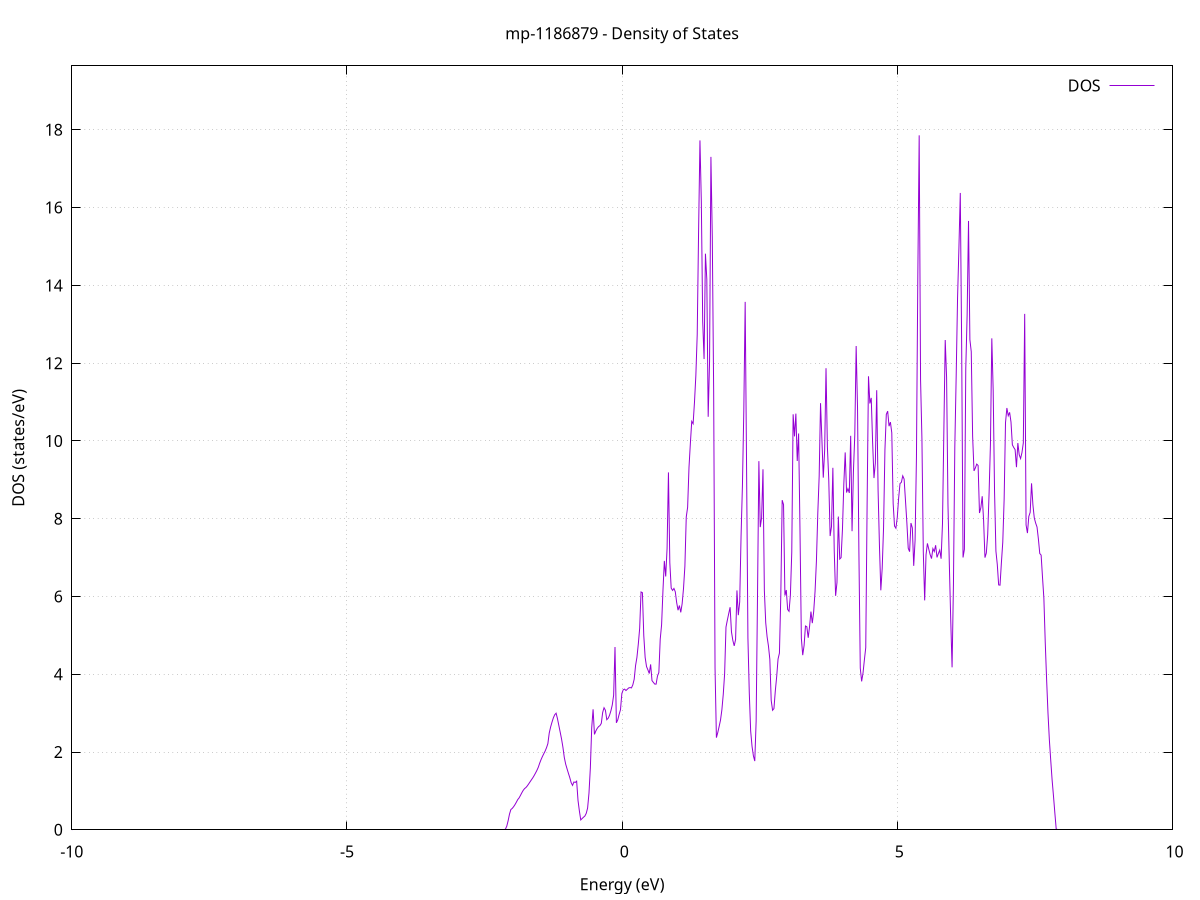 set title 'mp-1186879 - Density of States'
set xlabel 'Energy (eV)'
set ylabel 'DOS (states/eV)'
set grid
set xrange [-10:10]
set yrange [0:19.645]
set xzeroaxis lt -1
set terminal png size 800,600
set output 'mp-1186879_dos_gnuplot.png'
plot '-' using 1:2 with lines title 'DOS'
-39.640500 0.000000
-39.615600 0.000000
-39.590700 0.000000
-39.565800 0.000000
-39.540900 0.000000
-39.516000 0.000000
-39.491100 0.000000
-39.466200 0.000000
-39.441300 0.000000
-39.416400 0.000000
-39.391500 0.000000
-39.366600 0.000000
-39.341700 0.000000
-39.316800 0.000000
-39.291900 0.000000
-39.267000 0.000000
-39.242100 0.000000
-39.217200 0.000000
-39.192300 0.000000
-39.167400 0.000000
-39.142500 0.000000
-39.117600 0.000000
-39.092700 0.000000
-39.067800 0.000000
-39.042900 0.000000
-39.018100 0.000000
-38.993200 0.000000
-38.968300 0.000000
-38.943400 0.000000
-38.918500 0.000000
-38.893600 0.000000
-38.868700 0.000000
-38.843800 0.000000
-38.818900 0.000000
-38.794000 0.000000
-38.769100 0.000000
-38.744200 0.000000
-38.719300 0.000000
-38.694400 0.000000
-38.669500 0.000000
-38.644600 0.000000
-38.619700 0.000000
-38.594800 0.000000
-38.569900 0.000000
-38.545000 0.000000
-38.520100 0.000000
-38.495200 0.000000
-38.470300 0.000000
-38.445400 0.000000
-38.420500 0.000000
-38.395600 0.000000
-38.370700 0.000000
-38.345800 0.000000
-38.320900 0.000000
-38.296100 0.000000
-38.271200 0.000000
-38.246300 0.000000
-38.221400 0.000000
-38.196500 0.000000
-38.171600 0.000000
-38.146700 0.000000
-38.121800 0.000000
-38.096900 0.000000
-38.072000 0.000000
-38.047100 0.000000
-38.022200 0.000000
-37.997300 0.000000
-37.972400 0.000000
-37.947500 0.000000
-37.922600 0.000000
-37.897700 0.000000
-37.872800 0.000000
-37.847900 0.000000
-37.823000 0.000000
-37.798100 0.000000
-37.773200 0.000000
-37.748300 0.000000
-37.723400 0.000000
-37.698500 0.000000
-37.673600 0.000000
-37.648700 0.000000
-37.623800 0.000000
-37.598900 0.000000
-37.574100 0.000000
-37.549200 0.000000
-37.524300 0.000000
-37.499400 0.000000
-37.474500 0.000000
-37.449600 0.000000
-37.424700 0.000000
-37.399800 0.000000
-37.374900 0.000000
-37.350000 0.000000
-37.325100 0.000000
-37.300200 0.000000
-37.275300 0.000000
-37.250400 0.000000
-37.225500 0.000000
-37.200600 0.000000
-37.175700 0.000000
-37.150800 0.000000
-37.125900 0.000000
-37.101000 0.000000
-37.076100 0.000000
-37.051200 0.000000
-37.026300 0.000000
-37.001400 0.000000
-36.976500 0.000000
-36.951600 0.000000
-36.926700 0.000000
-36.901800 0.000000
-36.877000 0.000000
-36.852100 0.000000
-36.827200 0.000000
-36.802300 0.000000
-36.777400 0.000000
-36.752500 0.000000
-36.727600 0.000000
-36.702700 0.000000
-36.677800 0.000000
-36.652900 0.000000
-36.628000 0.000000
-36.603100 0.000000
-36.578200 0.000000
-36.553300 0.000000
-36.528400 0.000000
-36.503500 0.000000
-36.478600 0.000000
-36.453700 0.000000
-36.428800 0.000000
-36.403900 0.000000
-36.379000 0.000000
-36.354100 0.000000
-36.329200 0.000000
-36.304300 0.000000
-36.279400 0.000000
-36.254500 0.000000
-36.229600 0.000000
-36.204700 0.000000
-36.179800 0.000000
-36.155000 0.000000
-36.130100 0.000000
-36.105200 0.000000
-36.080300 0.000000
-36.055400 0.000000
-36.030500 0.000000
-36.005600 0.000000
-35.980700 0.000000
-35.955800 0.000000
-35.930900 0.000000
-35.906000 0.000000
-35.881100 0.000000
-35.856200 0.000000
-35.831300 0.000000
-35.806400 0.000000
-35.781500 0.000000
-35.756600 0.000000
-35.731700 0.000000
-35.706800 0.000000
-35.681900 0.000000
-35.657000 0.000000
-35.632100 0.000000
-35.607200 0.000000
-35.582300 0.000000
-35.557400 0.000000
-35.532500 0.000000
-35.507600 0.000000
-35.482700 0.000000
-35.457800 0.000000
-35.433000 0.000000
-35.408100 0.000000
-35.383200 0.000000
-35.358300 0.000000
-35.333400 0.000000
-35.308500 0.000000
-35.283600 0.000000
-35.258700 0.000000
-35.233800 0.000000
-35.208900 0.000000
-35.184000 0.000000
-35.159100 0.000000
-35.134200 0.000000
-35.109300 0.000000
-35.084400 0.000000
-35.059500 0.000000
-35.034600 0.000000
-35.009700 0.000000
-34.984800 0.000000
-34.959900 0.000000
-34.935000 0.000000
-34.910100 0.000000
-34.885200 0.000000
-34.860300 0.000000
-34.835400 0.000000
-34.810500 0.000000
-34.785600 0.000000
-34.760700 0.000000
-34.735800 0.000000
-34.711000 0.000000
-34.686100 0.000000
-34.661200 0.000000
-34.636300 0.000000
-34.611400 0.000000
-34.586500 0.000000
-34.561600 0.000000
-34.536700 0.000000
-34.511800 0.000000
-34.486900 0.000000
-34.462000 0.000000
-34.437100 0.000000
-34.412200 0.000000
-34.387300 0.000000
-34.362400 0.000000
-34.337500 0.000000
-34.312600 0.000000
-34.287700 0.000000
-34.262800 0.000000
-34.237900 0.000000
-34.213000 0.000000
-34.188100 0.000000
-34.163200 0.000000
-34.138300 0.000000
-34.113400 0.000000
-34.088500 0.000000
-34.063600 0.000000
-34.038700 0.000000
-34.013900 0.000000
-33.989000 0.000000
-33.964100 0.000000
-33.939200 0.000000
-33.914300 0.000000
-33.889400 0.000000
-33.864500 0.000000
-33.839600 0.000000
-33.814700 0.000000
-33.789800 0.000000
-33.764900 0.000000
-33.740000 0.000000
-33.715100 0.000000
-33.690200 0.000000
-33.665300 0.000000
-33.640400 0.000000
-33.615500 0.000000
-33.590600 0.000000
-33.565700 0.000000
-33.540800 0.000000
-33.515900 0.000000
-33.491000 0.000000
-33.466100 0.000000
-33.441200 0.000000
-33.416300 0.000000
-33.391400 0.000000
-33.366500 0.000000
-33.341600 0.000000
-33.316700 0.000000
-33.291900 0.000000
-33.267000 0.000000
-33.242100 0.000000
-33.217200 0.000000
-33.192300 0.000000
-33.167400 0.000000
-33.142500 0.000000
-33.117600 0.000000
-33.092700 0.000000
-33.067800 0.000000
-33.042900 0.000000
-33.018000 0.000000
-32.993100 0.000000
-32.968200 0.000000
-32.943300 0.000000
-32.918400 0.000000
-32.893500 0.000000
-32.868600 0.000000
-32.843700 0.000000
-32.818800 0.000000
-32.793900 0.000000
-32.769000 0.000000
-32.744100 0.000000
-32.719200 0.000000
-32.694300 0.000000
-32.669400 0.000000
-32.644500 0.000000
-32.619600 0.000000
-32.594700 0.000000
-32.569900 0.000000
-32.545000 0.000000
-32.520100 0.000000
-32.495200 0.000000
-32.470300 0.000000
-32.445400 0.000000
-32.420500 0.000000
-32.395600 0.000000
-32.370700 0.000000
-32.345800 0.000000
-32.320900 0.000000
-32.296000 0.000000
-32.271100 0.000000
-32.246200 0.000000
-32.221300 0.000000
-32.196400 0.000000
-32.171500 0.000000
-32.146600 0.000000
-32.121700 0.000000
-32.096800 0.000000
-32.071900 0.000000
-32.047000 0.000000
-32.022100 0.000000
-31.997200 0.000000
-31.972300 0.000000
-31.947400 0.000000
-31.922500 0.000000
-31.897600 0.000000
-31.872700 0.000000
-31.847900 0.000000
-31.823000 0.000000
-31.798100 0.000000
-31.773200 0.000000
-31.748300 0.000000
-31.723400 0.000000
-31.698500 0.000000
-31.673600 0.000000
-31.648700 0.000000
-31.623800 0.000000
-31.598900 0.000000
-31.574000 0.000000
-31.549100 0.000000
-31.524200 0.000000
-31.499300 0.000000
-31.474400 0.000000
-31.449500 0.000000
-31.424600 0.000000
-31.399700 0.000000
-31.374800 0.000000
-31.349900 0.000000
-31.325000 0.000000
-31.300100 0.000000
-31.275200 0.000000
-31.250300 0.000000
-31.225400 0.000000
-31.200500 0.000000
-31.175600 0.000000
-31.150800 0.000000
-31.125900 0.000000
-31.101000 0.000000
-31.076100 0.000000
-31.051200 0.000000
-31.026300 0.000000
-31.001400 0.000000
-30.976500 0.000000
-30.951600 0.000000
-30.926700 0.000000
-30.901800 0.000000
-30.876900 0.000000
-30.852000 0.000000
-30.827100 0.000000
-30.802200 0.000000
-30.777300 0.000000
-30.752400 0.000000
-30.727500 0.000000
-30.702600 0.000000
-30.677700 0.000000
-30.652800 0.000000
-30.627900 0.000000
-30.603000 0.000000
-30.578100 0.000000
-30.553200 0.000000
-30.528300 0.000000
-30.503400 0.000000
-30.478500 0.000000
-30.453600 0.000000
-30.428800 0.000000
-30.403900 0.000000
-30.379000 0.000000
-30.354100 0.000000
-30.329200 0.000000
-30.304300 0.000000
-30.279400 0.000000
-30.254500 0.000000
-30.229600 0.000000
-30.204700 0.000000
-30.179800 0.000000
-30.154900 0.000000
-30.130000 0.000000
-30.105100 0.000000
-30.080200 0.000000
-30.055300 0.000000
-30.030400 0.000000
-30.005500 0.000000
-29.980600 0.000000
-29.955700 0.000000
-29.930800 0.000000
-29.905900 0.000000
-29.881000 0.000000
-29.856100 0.000000
-29.831200 0.000000
-29.806300 0.000000
-29.781400 0.000000
-29.756500 0.000000
-29.731600 0.000000
-29.706800 0.000000
-29.681900 0.000000
-29.657000 0.000000
-29.632100 0.000000
-29.607200 0.000000
-29.582300 0.000000
-29.557400 0.000000
-29.532500 0.000000
-29.507600 0.000000
-29.482700 0.000000
-29.457800 0.000000
-29.432900 0.000000
-29.408000 0.000000
-29.383100 0.000000
-29.358200 0.000000
-29.333300 0.000000
-29.308400 0.000000
-29.283500 0.000000
-29.258600 0.000000
-29.233700 0.000000
-29.208800 0.000000
-29.183900 0.000000
-29.159000 0.000000
-29.134100 0.000000
-29.109200 0.000000
-29.084300 0.000000
-29.059400 0.000000
-29.034500 0.000000
-29.009700 0.000000
-28.984800 0.000000
-28.959900 0.000000
-28.935000 0.000000
-28.910100 0.000000
-28.885200 0.000000
-28.860300 0.000000
-28.835400 0.000000
-28.810500 0.000000
-28.785600 0.000000
-28.760700 0.000000
-28.735800 0.000000
-28.710900 0.000000
-28.686000 0.000000
-28.661100 0.000000
-28.636200 0.000000
-28.611300 0.000000
-28.586400 0.000000
-28.561500 0.000000
-28.536600 0.000000
-28.511700 0.000000
-28.486800 0.000000
-28.461900 0.000000
-28.437000 0.000000
-28.412100 0.000000
-28.387200 0.000000
-28.362300 0.000000
-28.337400 0.000000
-28.312500 0.000000
-28.287700 0.000000
-28.262800 0.000000
-28.237900 0.000000
-28.213000 0.000000
-28.188100 0.000000
-28.163200 0.000000
-28.138300 0.000000
-28.113400 0.000000
-28.088500 0.000000
-28.063600 0.000000
-28.038700 0.000000
-28.013800 0.000000
-27.988900 0.000000
-27.964000 0.000000
-27.939100 0.000000
-27.914200 0.000000
-27.889300 0.000000
-27.864400 0.000000
-27.839500 0.000000
-27.814600 0.000000
-27.789700 0.000000
-27.764800 0.000000
-27.739900 0.000000
-27.715000 0.000000
-27.690100 0.000000
-27.665200 0.000000
-27.640300 0.000000
-27.615400 0.000000
-27.590500 0.000000
-27.565700 0.000000
-27.540800 0.000000
-27.515900 0.000000
-27.491000 0.000000
-27.466100 0.000000
-27.441200 0.000000
-27.416300 0.000000
-27.391400 0.000000
-27.366500 0.000000
-27.341600 0.000000
-27.316700 0.000000
-27.291800 0.000000
-27.266900 0.000000
-27.242000 0.000000
-27.217100 0.000000
-27.192200 0.000000
-27.167300 0.000000
-27.142400 0.000000
-27.117500 0.000000
-27.092600 0.000000
-27.067700 0.000000
-27.042800 0.000000
-27.017900 0.000000
-26.993000 0.000000
-26.968100 0.000000
-26.943200 0.000000
-26.918300 0.000000
-26.893400 0.000000
-26.868500 0.000000
-26.843700 0.000000
-26.818800 0.000000
-26.793900 0.000000
-26.769000 0.000000
-26.744100 0.000000
-26.719200 0.000000
-26.694300 0.000000
-26.669400 0.000000
-26.644500 0.000000
-26.619600 0.000000
-26.594700 0.000000
-26.569800 0.000000
-26.544900 0.000000
-26.520000 0.000000
-26.495100 0.000000
-26.470200 0.000000
-26.445300 0.000000
-26.420400 0.000000
-26.395500 0.000000
-26.370600 0.000000
-26.345700 0.000000
-26.320800 0.000000
-26.295900 0.000000
-26.271000 0.000000
-26.246100 0.000000
-26.221200 0.000000
-26.196300 0.000000
-26.171400 0.000000
-26.146600 0.000000
-26.121700 0.000000
-26.096800 0.000000
-26.071900 0.000000
-26.047000 0.000000
-26.022100 0.000000
-25.997200 0.000000
-25.972300 0.000000
-25.947400 0.000000
-25.922500 0.000000
-25.897600 0.000000
-25.872700 0.000000
-25.847800 0.000000
-25.822900 0.000000
-25.798000 0.000000
-25.773100 0.000000
-25.748200 0.000000
-25.723300 0.000000
-25.698400 0.000000
-25.673500 0.000000
-25.648600 0.000000
-25.623700 0.000000
-25.598800 0.000000
-25.573900 0.000000
-25.549000 0.000000
-25.524100 0.000000
-25.499200 0.000000
-25.474300 0.000000
-25.449400 0.000000
-25.424600 0.000000
-25.399700 0.000000
-25.374800 0.000000
-25.349900 0.000000
-25.325000 0.000000
-25.300100 0.000000
-25.275200 0.000000
-25.250300 0.000000
-25.225400 0.000000
-25.200500 0.000000
-25.175600 0.000000
-25.150700 0.000000
-25.125800 0.000000
-25.100900 0.000000
-25.076000 0.000000
-25.051100 0.000000
-25.026200 0.000000
-25.001300 0.000000
-24.976400 0.000000
-24.951500 0.000000
-24.926600 0.000000
-24.901700 0.000000
-24.876800 0.000000
-24.851900 0.000000
-24.827000 0.000000
-24.802100 0.000000
-24.777200 0.000000
-24.752300 0.000000
-24.727400 0.000000
-24.702600 0.000000
-24.677700 0.000000
-24.652800 0.000000
-24.627900 0.000000
-24.603000 0.000000
-24.578100 0.000000
-24.553200 0.000000
-24.528300 0.000000
-24.503400 0.000000
-24.478500 0.000000
-24.453600 0.000000
-24.428700 0.000000
-24.403800 0.000000
-24.378900 0.000000
-24.354000 0.000000
-24.329100 0.000000
-24.304200 0.000000
-24.279300 0.000000
-24.254400 0.000000
-24.229500 0.000000
-24.204600 0.000000
-24.179700 0.000000
-24.154800 0.000000
-24.129900 0.000000
-24.105000 0.000000
-24.080100 0.000000
-24.055200 0.000000
-24.030300 0.000000
-24.005400 0.000000
-23.980600 0.000000
-23.955700 0.000000
-23.930800 0.000000
-23.905900 0.000000
-23.881000 0.000000
-23.856100 0.000000
-23.831200 0.000000
-23.806300 0.000000
-23.781400 0.000000
-23.756500 0.000000
-23.731600 0.000000
-23.706700 0.000000
-23.681800 0.000000
-23.656900 0.000000
-23.632000 0.000000
-23.607100 0.000000
-23.582200 0.000000
-23.557300 0.000000
-23.532400 0.000000
-23.507500 0.000000
-23.482600 0.000000
-23.457700 0.000000
-23.432800 0.000000
-23.407900 0.000000
-23.383000 0.000000
-23.358100 0.000000
-23.333200 0.000000
-23.308300 0.000000
-23.283500 0.000000
-23.258600 0.000000
-23.233700 0.000000
-23.208800 0.000000
-23.183900 0.000000
-23.159000 0.000000
-23.134100 0.000000
-23.109200 0.000000
-23.084300 0.000000
-23.059400 0.000000
-23.034500 0.000000
-23.009600 0.000000
-22.984700 0.000000
-22.959800 0.000000
-22.934900 0.000000
-22.910000 0.000000
-22.885100 0.000000
-22.860200 0.000000
-22.835300 0.000000
-22.810400 0.000000
-22.785500 0.000000
-22.760600 0.000000
-22.735700 0.000000
-22.710800 0.000000
-22.685900 0.000000
-22.661000 0.000000
-22.636100 0.000000
-22.611200 0.000000
-22.586300 0.000000
-22.561500 0.000000
-22.536600 0.000000
-22.511700 0.000000
-22.486800 0.000000
-22.461900 0.000000
-22.437000 0.000000
-22.412100 0.000000
-22.387200 0.000000
-22.362300 0.000000
-22.337400 0.000000
-22.312500 0.000000
-22.287600 0.000000
-22.262700 0.000000
-22.237800 0.000000
-22.212900 0.000000
-22.188000 0.000000
-22.163100 0.000000
-22.138200 0.000000
-22.113300 0.000000
-22.088400 0.000000
-22.063500 0.000000
-22.038600 0.000000
-22.013700 0.000000
-21.988800 0.000000
-21.963900 0.000000
-21.939000 0.000000
-21.914100 0.000000
-21.889200 0.000000
-21.864300 0.000000
-21.839500 0.000000
-21.814600 0.000000
-21.789700 0.000000
-21.764800 0.000000
-21.739900 0.000000
-21.715000 0.000000
-21.690100 0.000000
-21.665200 0.000000
-21.640300 0.000000
-21.615400 0.000000
-21.590500 0.000000
-21.565600 0.000000
-21.540700 0.000000
-21.515800 0.000000
-21.490900 0.000000
-21.466000 0.000000
-21.441100 0.000000
-21.416200 0.000000
-21.391300 0.000000
-21.366400 0.000000
-21.341500 0.000000
-21.316600 0.000000
-21.291700 0.000000
-21.266800 0.000000
-21.241900 0.000000
-21.217000 0.000000
-21.192100 0.000000
-21.167200 0.000000
-21.142300 0.000000
-21.117500 0.000000
-21.092600 0.000000
-21.067700 0.000000
-21.042800 0.000000
-21.017900 0.000000
-20.993000 0.000000
-20.968100 0.000000
-20.943200 0.000000
-20.918300 0.000000
-20.893400 0.000000
-20.868500 0.000000
-20.843600 0.000000
-20.818700 0.000000
-20.793800 0.000000
-20.768900 0.000000
-20.744000 0.000000
-20.719100 0.000000
-20.694200 0.000000
-20.669300 0.000000
-20.644400 0.000000
-20.619500 0.000000
-20.594600 0.000000
-20.569700 0.000000
-20.544800 0.000000
-20.519900 0.000000
-20.495000 0.000000
-20.470100 0.000000
-20.445200 0.000000
-20.420400 0.000000
-20.395500 0.000000
-20.370600 0.000000
-20.345700 0.000000
-20.320800 0.000000
-20.295900 0.000000
-20.271000 0.000000
-20.246100 0.000000
-20.221200 0.000000
-20.196300 0.000000
-20.171400 0.000000
-20.146500 0.000000
-20.121600 0.000000
-20.096700 0.000000
-20.071800 0.000000
-20.046900 0.000000
-20.022000 0.000000
-19.997100 0.000000
-19.972200 0.000000
-19.947300 0.000000
-19.922400 0.000000
-19.897500 0.000000
-19.872600 0.000000
-19.847700 0.000000
-19.822800 0.000000
-19.797900 0.000000
-19.773000 0.000000
-19.748100 0.000000
-19.723200 0.000000
-19.698400 0.000000
-19.673500 0.000000
-19.648600 0.000000
-19.623700 0.000000
-19.598800 0.000000
-19.573900 0.000000
-19.549000 0.000000
-19.524100 0.000000
-19.499200 0.000000
-19.474300 0.000000
-19.449400 0.000000
-19.424500 0.000000
-19.399600 0.000000
-19.374700 0.000000
-19.349800 0.000000
-19.324900 0.000000
-19.300000 0.000000
-19.275100 0.000000
-19.250200 0.000000
-19.225300 0.000000
-19.200400 0.000000
-19.175500 0.000000
-19.150600 0.000000
-19.125700 0.000000
-19.100800 0.000000
-19.075900 0.000000
-19.051000 0.000000
-19.026100 0.000000
-19.001200 0.000000
-18.976400 0.000000
-18.951500 0.000000
-18.926600 0.000000
-18.901700 0.000000
-18.876800 0.000000
-18.851900 0.000000
-18.827000 0.000000
-18.802100 0.000000
-18.777200 0.000000
-18.752300 0.000000
-18.727400 0.000000
-18.702500 0.000000
-18.677600 0.000000
-18.652700 0.000000
-18.627800 0.000000
-18.602900 0.000000
-18.578000 0.000000
-18.553100 0.000000
-18.528200 0.000000
-18.503300 0.000000
-18.478400 0.000000
-18.453500 0.000000
-18.428600 0.000000
-18.403700 0.000000
-18.378800 0.000000
-18.353900 0.000000
-18.329000 0.000000
-18.304100 0.000000
-18.279300 0.000000
-18.254400 0.000000
-18.229500 0.000000
-18.204600 0.000000
-18.179700 0.000000
-18.154800 0.000000
-18.129900 0.000000
-18.105000 0.000000
-18.080100 0.000000
-18.055200 0.000000
-18.030300 0.000000
-18.005400 0.000000
-17.980500 0.000000
-17.955600 0.000000
-17.930700 0.000000
-17.905800 0.000000
-17.880900 0.000000
-17.856000 0.000000
-17.831100 0.000000
-17.806200 0.000000
-17.781300 0.000000
-17.756400 0.000000
-17.731500 0.000000
-17.706600 0.000000
-17.681700 0.000000
-17.656800 0.000000
-17.631900 0.000000
-17.607000 0.000000
-17.582100 0.000000
-17.557300 0.000000
-17.532400 0.000000
-17.507500 0.000000
-17.482600 0.000000
-17.457700 0.000000
-17.432800 0.000000
-17.407900 0.000000
-17.383000 0.000000
-17.358100 0.000000
-17.333200 0.000000
-17.308300 0.000000
-17.283400 0.000000
-17.258500 0.000000
-17.233600 0.000000
-17.208700 0.000000
-17.183800 0.000000
-17.158900 0.000000
-17.134000 0.000000
-17.109100 0.000000
-17.084200 0.000000
-17.059300 0.000000
-17.034400 0.000000
-17.009500 0.000000
-16.984600 0.000000
-16.959700 0.000000
-16.934800 0.000000
-16.909900 0.000000
-16.885000 0.000000
-16.860100 0.000000
-16.835300 0.000000
-16.810400 0.000000
-16.785500 0.000000
-16.760600 0.000000
-16.735700 0.000000
-16.710800 0.000000
-16.685900 0.000000
-16.661000 0.000000
-16.636100 0.000000
-16.611200 0.000000
-16.586300 0.000000
-16.561400 0.000000
-16.536500 0.000000
-16.511600 0.000000
-16.486700 0.000000
-16.461800 0.000000
-16.436900 0.000000
-16.412000 0.000000
-16.387100 0.000000
-16.362200 0.000000
-16.337300 0.000000
-16.312400 0.000000
-16.287500 0.000000
-16.262600 0.000000
-16.237700 0.000000
-16.212800 0.000000
-16.187900 0.000000
-16.163000 0.000000
-16.138100 0.000000
-16.113300 0.000000
-16.088400 0.000000
-16.063500 0.000000
-16.038600 0.000000
-16.013700 0.000000
-15.988800 0.000000
-15.963900 0.000000
-15.939000 0.000000
-15.914100 0.000000
-15.889200 0.000000
-15.864300 0.000000
-15.839400 0.000000
-15.814500 0.000000
-15.789600 0.000000
-15.764700 0.000000
-15.739800 0.000000
-15.714900 0.000000
-15.690000 0.000000
-15.665100 0.000000
-15.640200 0.000000
-15.615300 0.000000
-15.590400 0.000000
-15.565500 0.000000
-15.540600 0.000000
-15.515700 0.000000
-15.490800 0.000000
-15.465900 0.000000
-15.441000 0.000000
-15.416200 0.000000
-15.391300 0.000000
-15.366400 0.000000
-15.341500 0.000000
-15.316600 0.000000
-15.291700 0.000000
-15.266800 0.000000
-15.241900 0.000000
-15.217000 0.000000
-15.192100 0.000000
-15.167200 0.000000
-15.142300 0.000000
-15.117400 0.000000
-15.092500 0.000000
-15.067600 0.000000
-15.042700 0.000000
-15.017800 0.000000
-14.992900 0.000000
-14.968000 0.000000
-14.943100 0.000000
-14.918200 0.000000
-14.893300 0.000000
-14.868400 0.000000
-14.843500 0.000000
-14.818600 0.000000
-14.793700 0.000000
-14.768800 0.000000
-14.743900 0.000000
-14.719000 0.000000
-14.694200 0.000000
-14.669300 0.000000
-14.644400 0.000000
-14.619500 0.000000
-14.594600 0.000000
-14.569700 0.000000
-14.544800 0.000000
-14.519900 0.000000
-14.495000 0.000000
-14.470100 0.000000
-14.445200 0.000000
-14.420300 0.000000
-14.395400 0.000000
-14.370500 0.000000
-14.345600 0.000000
-14.320700 0.000000
-14.295800 0.000000
-14.270900 0.000000
-14.246000 0.000000
-14.221100 0.000000
-14.196200 0.000000
-14.171300 0.000000
-14.146400 0.000000
-14.121500 0.000000
-14.096600 0.000000
-14.071700 0.000000
-14.046800 0.000000
-14.021900 0.000000
-13.997000 0.000000
-13.972200 0.000000
-13.947300 0.000000
-13.922400 0.000000
-13.897500 0.000000
-13.872600 0.000000
-13.847700 0.000000
-13.822800 0.000000
-13.797900 0.000000
-13.773000 0.000000
-13.748100 0.000000
-13.723200 0.000000
-13.698300 0.000000
-13.673400 0.000000
-13.648500 0.000000
-13.623600 0.000000
-13.598700 0.000000
-13.573800 0.000000
-13.548900 0.000000
-13.524000 0.000000
-13.499100 0.000000
-13.474200 0.000000
-13.449300 0.000000
-13.424400 0.000000
-13.399500 0.000000
-13.374600 0.000000
-13.349700 0.000000
-13.324800 0.000000
-13.299900 0.000000
-13.275000 0.000000
-13.250200 0.000000
-13.225300 0.000000
-13.200400 0.000000
-13.175500 0.000000
-13.150600 0.000000
-13.125700 0.000000
-13.100800 0.000000
-13.075900 0.000000
-13.051000 0.000000
-13.026100 0.000000
-13.001200 0.000000
-12.976300 0.000000
-12.951400 0.000000
-12.926500 0.000000
-12.901600 0.000000
-12.876700 0.000000
-12.851800 0.000000
-12.826900 0.000000
-12.802000 0.000000
-12.777100 0.000000
-12.752200 0.000000
-12.727300 0.000000
-12.702400 0.000000
-12.677500 0.000000
-12.652600 0.000000
-12.627700 0.000000
-12.602800 0.000000
-12.577900 0.000000
-12.553100 0.000000
-12.528200 0.000000
-12.503300 45.829600
-12.478400 96.299200
-12.453500 6.681200
-12.428600 267.815300
-12.403700 301.400000
-12.378800 0.000000
-12.353900 0.000000
-12.329000 0.000000
-12.304100 0.000000
-12.279200 0.000000
-12.254300 0.000000
-12.229400 0.000000
-12.204500 0.000000
-12.179600 0.000000
-12.154700 0.000000
-12.129800 0.000000
-12.104900 0.000000
-12.080000 0.000000
-12.055100 0.000000
-12.030200 0.000000
-12.005300 0.000000
-11.980400 0.000000
-11.955500 0.000000
-11.930600 0.000000
-11.905700 0.000000
-11.880800 0.000000
-11.855900 0.000000
-11.831100 0.000000
-11.806200 0.000000
-11.781300 0.000000
-11.756400 0.000000
-11.731500 0.000000
-11.706600 0.000000
-11.681700 0.000000
-11.656800 0.000000
-11.631900 0.000000
-11.607000 0.000000
-11.582100 0.000000
-11.557200 0.000000
-11.532300 0.000000
-11.507400 0.000000
-11.482500 0.000000
-11.457600 0.000000
-11.432700 0.000000
-11.407800 0.000000
-11.382900 0.000000
-11.358000 0.000000
-11.333100 0.000000
-11.308200 0.000000
-11.283300 0.000000
-11.258400 0.000000
-11.233500 0.000000
-11.208600 0.000000
-11.183700 0.000000
-11.158800 0.000000
-11.133900 0.000000
-11.109100 0.000000
-11.084200 0.000000
-11.059300 0.000000
-11.034400 0.000000
-11.009500 0.000000
-10.984600 0.000000
-10.959700 0.000000
-10.934800 0.000000
-10.909900 0.000000
-10.885000 0.000000
-10.860100 0.000000
-10.835200 0.000000
-10.810300 0.000000
-10.785400 0.000000
-10.760500 0.000000
-10.735600 0.000000
-10.710700 0.000000
-10.685800 0.000000
-10.660900 0.000000
-10.636000 0.000000
-10.611100 0.000000
-10.586200 0.000000
-10.561300 0.000000
-10.536400 0.000000
-10.511500 0.000000
-10.486600 0.000000
-10.461700 0.000000
-10.436800 0.000000
-10.412000 0.000000
-10.387100 0.000000
-10.362200 0.000000
-10.337300 0.000000
-10.312400 0.000000
-10.287500 0.000000
-10.262600 0.000000
-10.237700 0.000000
-10.212800 0.000000
-10.187900 0.000000
-10.163000 0.000000
-10.138100 0.000000
-10.113200 0.000000
-10.088300 0.000000
-10.063400 0.000000
-10.038500 0.000000
-10.013600 0.000000
-9.988700 0.000000
-9.963800 0.000000
-9.938900 0.000000
-9.914000 0.000000
-9.889100 0.000000
-9.864200 0.000000
-9.839300 0.000000
-9.814400 0.000000
-9.789500 0.000000
-9.764600 0.000000
-9.739700 0.000000
-9.714800 0.000000
-9.690000 0.000000
-9.665100 0.000000
-9.640200 0.000000
-9.615300 0.000000
-9.590400 0.000000
-9.565500 0.000000
-9.540600 0.000000
-9.515700 0.000000
-9.490800 0.000000
-9.465900 0.000000
-9.441000 0.000000
-9.416100 0.000000
-9.391200 0.000000
-9.366300 0.000000
-9.341400 0.000000
-9.316500 0.000000
-9.291600 0.000000
-9.266700 0.000000
-9.241800 0.000000
-9.216900 0.000000
-9.192000 0.000000
-9.167100 0.000000
-9.142200 0.000000
-9.117300 0.000000
-9.092400 0.000000
-9.067500 0.000000
-9.042600 0.000000
-9.017700 0.000000
-8.992800 0.000000
-8.968000 0.000000
-8.943100 0.000000
-8.918200 0.000000
-8.893300 0.000000
-8.868400 0.000000
-8.843500 0.000000
-8.818600 0.000000
-8.793700 0.000000
-8.768800 0.000000
-8.743900 0.000000
-8.719000 0.000000
-8.694100 0.000000
-8.669200 0.000000
-8.644300 0.000000
-8.619400 0.000000
-8.594500 0.000000
-8.569600 0.000000
-8.544700 0.000000
-8.519800 0.000000
-8.494900 0.000000
-8.470000 0.000000
-8.445100 0.000000
-8.420200 0.000000
-8.395300 0.000000
-8.370400 0.000000
-8.345500 0.000000
-8.320600 0.000000
-8.295700 0.000000
-8.270800 0.000000
-8.246000 0.000000
-8.221100 0.000000
-8.196200 0.000000
-8.171300 0.000000
-8.146400 0.000000
-8.121500 0.000000
-8.096600 0.000000
-8.071700 0.000000
-8.046800 0.000000
-8.021900 0.000000
-7.997000 0.000000
-7.972100 0.000000
-7.947200 0.000000
-7.922300 0.000000
-7.897400 0.000000
-7.872500 0.000000
-7.847600 0.000000
-7.822700 0.000000
-7.797800 0.000000
-7.772900 0.000000
-7.748000 0.000000
-7.723100 0.000000
-7.698200 0.000000
-7.673300 0.000000
-7.648400 0.000000
-7.623500 0.000000
-7.598600 0.000000
-7.573700 0.000000
-7.548900 0.000000
-7.524000 0.000000
-7.499100 0.000000
-7.474200 0.000000
-7.449300 0.000000
-7.424400 0.000000
-7.399500 0.000000
-7.374600 0.000000
-7.349700 0.000000
-7.324800 0.000000
-7.299900 0.000000
-7.275000 0.000000
-7.250100 0.000000
-7.225200 0.000000
-7.200300 0.000000
-7.175400 0.000000
-7.150500 0.000000
-7.125600 0.000000
-7.100700 0.000000
-7.075800 0.000000
-7.050900 0.000000
-7.026000 0.000000
-7.001100 0.000000
-6.976200 0.000000
-6.951300 0.000000
-6.926400 0.000000
-6.901500 0.000000
-6.876600 0.000000
-6.851700 0.000000
-6.826900 0.000000
-6.802000 0.000000
-6.777100 0.000000
-6.752200 0.000000
-6.727300 0.000000
-6.702400 0.000000
-6.677500 0.000000
-6.652600 0.000000
-6.627700 0.000000
-6.602800 0.000000
-6.577900 0.000000
-6.553000 0.000000
-6.528100 0.000000
-6.503200 0.000000
-6.478300 0.000000
-6.453400 0.000000
-6.428500 0.000000
-6.403600 0.000000
-6.378700 0.000000
-6.353800 0.000000
-6.328900 0.000000
-6.304000 0.000000
-6.279100 0.000000
-6.254200 0.000000
-6.229300 0.000000
-6.204400 0.000000
-6.179500 0.000000
-6.154600 0.000000
-6.129700 0.000000
-6.104900 0.000000
-6.080000 0.000000
-6.055100 0.000000
-6.030200 0.000000
-6.005300 0.000000
-5.980400 0.000000
-5.955500 0.000000
-5.930600 0.000000
-5.905700 0.000000
-5.880800 0.000000
-5.855900 0.000000
-5.831000 0.000000
-5.806100 0.000000
-5.781200 0.000000
-5.756300 0.000000
-5.731400 0.000000
-5.706500 0.000000
-5.681600 0.000000
-5.656700 0.000000
-5.631800 0.000000
-5.606900 0.000000
-5.582000 0.000000
-5.557100 0.000000
-5.532200 0.000000
-5.507300 0.000000
-5.482400 0.000000
-5.457500 0.000000
-5.432600 0.000000
-5.407700 0.000000
-5.382900 0.000000
-5.358000 0.000000
-5.333100 0.000000
-5.308200 0.000000
-5.283300 0.000000
-5.258400 0.000000
-5.233500 0.000000
-5.208600 0.000000
-5.183700 0.000000
-5.158800 0.000000
-5.133900 0.000000
-5.109000 0.000000
-5.084100 0.000000
-5.059200 0.000000
-5.034300 0.000000
-5.009400 0.000000
-4.984500 0.000000
-4.959600 0.000000
-4.934700 0.000000
-4.909800 0.000000
-4.884900 0.000000
-4.860000 0.000000
-4.835100 0.000000
-4.810200 0.000000
-4.785300 0.000000
-4.760400 0.000000
-4.735500 0.000000
-4.710600 0.000000
-4.685800 0.000000
-4.660900 0.000000
-4.636000 0.000000
-4.611100 0.000000
-4.586200 0.000000
-4.561300 0.000000
-4.536400 0.000000
-4.511500 0.000000
-4.486600 0.000000
-4.461700 0.000000
-4.436800 0.000000
-4.411900 0.000000
-4.387000 0.000000
-4.362100 0.000000
-4.337200 0.000000
-4.312300 0.000000
-4.287400 0.000000
-4.262500 0.000000
-4.237600 0.000000
-4.212700 0.000000
-4.187800 0.000000
-4.162900 0.000000
-4.138000 0.000000
-4.113100 0.000000
-4.088200 0.000000
-4.063300 0.000000
-4.038400 0.000000
-4.013500 0.000000
-3.988600 0.000000
-3.963800 0.000000
-3.938900 0.000000
-3.914000 0.000000
-3.889100 0.000000
-3.864200 0.000000
-3.839300 0.000000
-3.814400 0.000000
-3.789500 0.000000
-3.764600 0.000000
-3.739700 0.000000
-3.714800 0.000000
-3.689900 0.000000
-3.665000 0.000000
-3.640100 0.000000
-3.615200 0.000000
-3.590300 0.000000
-3.565400 0.000000
-3.540500 0.000000
-3.515600 0.000000
-3.490700 0.000000
-3.465800 0.000000
-3.440900 0.000000
-3.416000 0.000000
-3.391100 0.000000
-3.366200 0.000000
-3.341300 0.000000
-3.316400 0.000000
-3.291500 0.000000
-3.266600 0.000000
-3.241800 0.000000
-3.216900 0.000000
-3.192000 0.000000
-3.167100 0.000000
-3.142200 0.000000
-3.117300 0.000000
-3.092400 0.000000
-3.067500 0.000000
-3.042600 0.000000
-3.017700 0.000000
-2.992800 0.000000
-2.967900 0.000000
-2.943000 0.000000
-2.918100 0.000000
-2.893200 0.000000
-2.868300 0.000000
-2.843400 0.000000
-2.818500 0.000000
-2.793600 0.000000
-2.768700 0.000000
-2.743800 0.000000
-2.718900 0.000000
-2.694000 0.000000
-2.669100 0.000000
-2.644200 0.000000
-2.619300 0.000000
-2.594400 0.000000
-2.569500 0.000000
-2.544600 0.000000
-2.519800 0.000000
-2.494900 0.000000
-2.470000 0.000000
-2.445100 0.000000
-2.420200 0.000000
-2.395300 0.000000
-2.370400 0.000000
-2.345500 0.000000
-2.320600 0.000000
-2.295700 0.000000
-2.270800 0.000000
-2.245900 0.000000
-2.221000 0.000000
-2.196100 0.000000
-2.171200 0.000000
-2.146300 0.000000
-2.121400 0.014600
-2.096500 0.091000
-2.071600 0.232800
-2.046700 0.403600
-2.021800 0.520700
-1.996900 0.549900
-1.972000 0.593400
-1.947100 0.647200
-1.922200 0.709300
-1.897300 0.776000
-1.872400 0.819900
-1.847500 0.884300
-1.822700 0.951900
-1.797800 1.013800
-1.772900 1.058900
-1.748000 1.087200
-1.723100 1.129000
-1.698200 1.180200
-1.673300 1.232800
-1.648400 1.285100
-1.623500 1.336800
-1.598600 1.395500
-1.573700 1.460000
-1.548800 1.527900
-1.523900 1.606800
-1.499000 1.710800
-1.474100 1.802700
-1.449200 1.882500
-1.424300 1.954300
-1.399400 2.023900
-1.374500 2.109000
-1.349600 2.214800
-1.324700 2.487600
-1.299800 2.642200
-1.274900 2.766000
-1.250000 2.877600
-1.225100 2.958600
-1.200200 2.997800
-1.175300 2.858300
-1.150400 2.683400
-1.125500 2.509100
-1.100700 2.332100
-1.075800 2.119300
-1.050900 1.857600
-1.026000 1.688200
-1.001100 1.568100
-0.976200 1.452300
-0.951300 1.340800
-0.926400 1.211800
-0.901500 1.141400
-0.876600 1.229000
-0.851700 1.218000
-0.826800 1.249900
-0.801900 0.754400
-0.777000 0.483500
-0.752100 0.253000
-0.727200 0.289000
-0.702300 0.322500
-0.677400 0.353300
-0.652500 0.421800
-0.627600 0.558500
-0.602700 0.941900
-0.577800 1.588600
-0.552900 2.627900
-0.528000 3.098200
-0.503100 2.453300
-0.478200 2.540100
-0.453300 2.606600
-0.428400 2.652800
-0.403500 2.678500
-0.378700 2.736900
-0.353800 3.017400
-0.328900 3.138100
-0.304000 3.073000
-0.279100 2.831200
-0.254200 2.868000
-0.229300 2.943800
-0.204400 3.058700
-0.179500 3.209200
-0.154600 3.460800
-0.129700 4.700000
-0.104800 2.750500
-0.079900 2.826300
-0.055000 2.965500
-0.030100 3.088400
-0.005200 3.505000
0.019700 3.600200
0.044600 3.617400
0.069500 3.581200
0.094400 3.614800
0.119300 3.648200
0.144200 3.657200
0.169100 3.648300
0.194000 3.726600
0.218900 3.871800
0.243800 4.222300
0.268700 4.434400
0.293600 4.774600
0.318400 5.179700
0.343300 6.115600
0.368200 6.097200
0.393100 4.993800
0.418000 4.433100
0.442900 4.197500
0.467800 4.112800
0.492700 4.018000
0.517600 4.253000
0.542500 3.835600
0.567400 3.790300
0.592300 3.747100
0.617200 3.745600
0.642100 3.954300
0.667000 4.044100
0.691900 4.901200
0.716800 5.270200
0.741700 6.153600
0.766600 6.914000
0.791500 6.514300
0.816400 7.233500
0.841300 9.190300
0.866200 6.868300
0.891100 6.216300
0.916000 6.155600
0.940900 6.205900
0.965800 6.119600
0.990700 5.844300
1.015600 5.646400
1.040400 5.766900
1.065300 5.591400
1.090200 5.813900
1.115100 6.207500
1.140000 6.775900
1.164900 8.043700
1.189800 8.294100
1.214700 9.322500
1.239600 9.936200
1.264500 10.502500
1.289400 10.442400
1.314300 10.994100
1.339200 11.678600
1.364100 12.733300
1.389000 15.393000
1.413900 17.728700
1.438800 16.158500
1.463700 13.073800
1.488600 12.106000
1.513500 14.815300
1.538400 14.156800
1.563300 10.620800
1.588200 12.039200
1.613100 17.305000
1.638000 15.239300
1.662900 11.267600
1.687800 4.166800
1.712700 2.369100
1.737600 2.500900
1.762400 2.656600
1.787300 2.820500
1.812200 3.085000
1.837100 3.479900
1.862000 4.012800
1.886900 5.212900
1.911800 5.393300
1.936700 5.560000
1.961600 5.723200
1.986500 5.089700
2.011400 4.870000
2.036300 4.729200
2.061200 4.892600
2.086100 6.155000
2.111000 5.519400
2.135900 5.859800
2.160800 7.558200
2.185700 8.855100
2.210600 10.780200
2.235500 13.575900
2.260400 9.398500
2.285300 4.934400
2.310200 3.520100
2.335100 2.541700
2.360000 2.147600
2.384900 1.902700
2.409800 1.766800
2.434700 2.795300
2.459600 6.005400
2.484400 9.480300
2.509300 7.783400
2.534200 8.027600
2.559100 9.270600
2.584000 6.152000
2.608900 5.323700
2.633800 4.963500
2.658700 4.722400
2.683600 4.381200
2.708500 3.326200
2.733400 3.073300
2.758300 3.116600
2.783200 3.572800
2.808100 3.940100
2.833000 4.392600
2.857900 4.543100
2.882800 6.023700
2.907700 8.477200
2.932600 8.360000
2.957500 6.023600
2.982400 6.165500
3.007300 5.664900
3.032200 5.618200
3.057100 6.034600
3.082000 7.133700
3.106900 10.684400
3.131800 10.117000
3.156700 10.702000
3.181500 9.484000
3.206400 10.191100
3.231300 7.714400
3.256200 4.924900
3.281100 4.491400
3.306000 4.739500
3.330900 5.240600
3.355800 5.220600
3.380700 4.938300
3.405600 5.229000
3.430500 5.611100
3.455400 5.314800
3.480300 5.610600
3.505200 6.128500
3.530100 6.913600
3.555000 8.141400
3.579900 9.090200
3.604800 10.970700
3.629700 10.032200
3.654600 9.055400
3.679500 9.756500
3.704400 11.870700
3.729300 9.849800
3.754200 9.005400
3.779100 7.554700
3.804000 7.798100
3.828900 9.307800
3.853800 7.173800
3.878700 6.015900
3.903500 6.357900
3.928400 8.055000
3.953300 6.963000
3.978200 6.998700
4.003100 7.726800
4.028000 8.899000
4.052900 9.703600
4.077800 8.672500
4.102700 8.772100
4.127600 8.662100
4.152500 10.131400
4.177400 7.678600
4.202300 9.211900
4.227200 10.157300
4.252100 12.440400
4.277000 10.839400
4.301900 7.139000
4.326800 4.159300
4.351700 3.816200
4.376600 4.029000
4.401500 4.368000
4.426400 4.684600
4.451300 8.398100
4.476200 11.662700
4.501100 10.963400
4.526000 11.106600
4.550900 9.972600
4.575800 9.045000
4.600700 9.428400
4.625500 11.304600
4.650400 8.736600
4.675300 7.305900
4.700200 6.158400
4.725100 6.720400
4.750000 7.776200
4.774900 9.770400
4.799800 10.682500
4.824700 10.766200
4.849600 10.379300
4.874500 10.484000
4.899400 10.208000
4.924300 8.389400
4.949200 7.809900
4.974100 7.754600
4.999000 8.031500
5.023900 8.529400
5.048800 8.902900
5.073700 8.936100
5.098600 9.102200
5.123500 9.018700
5.148400 8.463800
5.173300 7.900100
5.198200 7.240500
5.223100 7.152000
5.248000 7.888200
5.272900 7.762200
5.297800 6.788200
5.322700 7.441700
5.347500 9.578900
5.372400 14.225000
5.397300 17.858800
5.422200 11.579000
5.447100 10.052800
5.472000 7.148500
5.496900 5.899000
5.521800 7.073100
5.546700 7.364800
5.571600 7.216600
5.596500 7.076600
5.621400 6.974800
5.646300 7.229500
5.671200 7.154800
5.696100 7.317000
5.721000 7.004600
5.745900 7.103600
5.770800 7.192100
5.795700 6.970400
5.820600 7.870000
5.845500 10.257300
5.870400 12.594700
5.895300 11.633400
5.920200 8.368700
5.945100 6.827100
5.970000 5.418800
5.994900 4.177300
6.019800 6.316200
6.044600 9.844500
6.069500 11.669700
6.094400 13.671400
6.119300 14.967600
6.144200 16.377900
6.169100 12.458000
6.194000 7.002600
6.218900 7.212400
6.243800 11.860300
6.268700 13.241200
6.293600 15.657000
6.318500 12.606000
6.343400 12.294800
6.368300 10.117200
6.393200 9.229100
6.418100 9.305100
6.443000 9.404100
6.467900 9.368500
6.492800 8.146300
6.517700 8.283000
6.542600 8.577700
6.567500 7.964900
6.592400 6.998800
6.617300 7.117500
6.642200 7.594000
6.667100 8.648900
6.692000 9.918700
6.716900 12.637200
6.741800 11.302000
6.766600 8.694100
6.791500 7.166600
6.816400 6.822400
6.841300 6.297000
6.866200 6.290700
6.891100 6.868500
6.916000 7.393200
6.940900 8.501200
6.965800 10.470100
6.990700 10.846700
7.015600 10.648900
7.040500 10.735200
7.065400 10.485600
7.090300 9.899200
7.115200 9.831600
7.140100 9.776500
7.165000 9.325300
7.189900 9.944900
7.214800 9.644500
7.239700 9.546700
7.264600 9.698700
7.289500 9.949400
7.314400 13.267000
7.339300 7.840100
7.364200 7.630400
7.389100 8.056600
7.414000 8.163800
7.438900 8.909400
7.463800 8.354500
7.488600 8.019100
7.513500 7.887400
7.538400 7.785700
7.563300 7.478100
7.588200 7.104500
7.613100 7.063700
7.638000 6.494800
7.662900 5.954000
7.687800 4.822900
7.712700 3.859600
7.737600 3.000900
7.762500 2.314600
7.787400 1.788000
7.812300 1.286400
7.837200 0.873200
7.862100 0.435100
7.887000 0.019600
7.911900 0.000000
7.936800 0.000000
7.961700 0.000000
7.986600 0.000000
8.011500 0.000000
8.036400 0.000000
8.061300 0.000000
8.086200 0.000000
8.111100 0.000000
8.136000 0.000000
8.160900 0.000000
8.185700 0.000000
8.210600 0.000000
8.235500 0.000000
8.260400 0.000000
8.285300 0.000000
8.310200 0.000000
8.335100 0.000000
8.360000 0.000000
8.384900 0.000000
8.409800 0.000000
8.434700 0.000000
8.459600 0.000000
8.484500 0.000000
8.509400 0.000000
8.534300 0.000000
8.559200 0.000000
8.584100 0.000000
8.609000 0.000000
8.633900 0.000000
8.658800 0.000000
8.683700 0.000000
8.708600 0.000000
8.733500 0.000000
8.758400 0.000000
8.783300 0.000000
8.808200 0.000000
8.833100 0.000000
8.858000 0.000000
8.882900 0.000000
8.907700 0.000000
8.932600 0.000000
8.957500 0.000000
8.982400 0.000000
9.007300 0.000000
9.032200 0.000000
9.057100 0.000000
9.082000 0.000000
9.106900 0.000000
9.131800 0.000000
9.156700 0.000000
9.181600 0.000000
9.206500 0.000000
9.231400 0.000000
9.256300 0.000000
9.281200 0.000000
9.306100 0.000000
9.331000 0.000000
9.355900 0.000000
9.380800 0.000000
9.405700 0.000000
9.430600 0.000000
9.455500 0.000000
9.480400 0.000000
9.505300 0.000000
9.530200 0.000000
9.555100 0.000000
9.580000 0.000000
9.604900 0.000000
9.629700 0.000000
9.654600 0.000000
9.679500 0.000000
9.704400 0.000000
9.729300 0.000000
9.754200 0.000000
9.779100 0.000000
9.804000 0.000000
9.828900 0.000000
9.853800 0.000000
9.878700 0.000000
9.903600 0.000000
9.928500 0.000000
9.953400 0.000000
9.978300 0.000000
10.003200 0.000000
10.028100 0.000000
10.053000 0.000000
10.077900 0.000000
10.102800 0.000000
10.127700 0.000000
10.152600 0.000000
e
